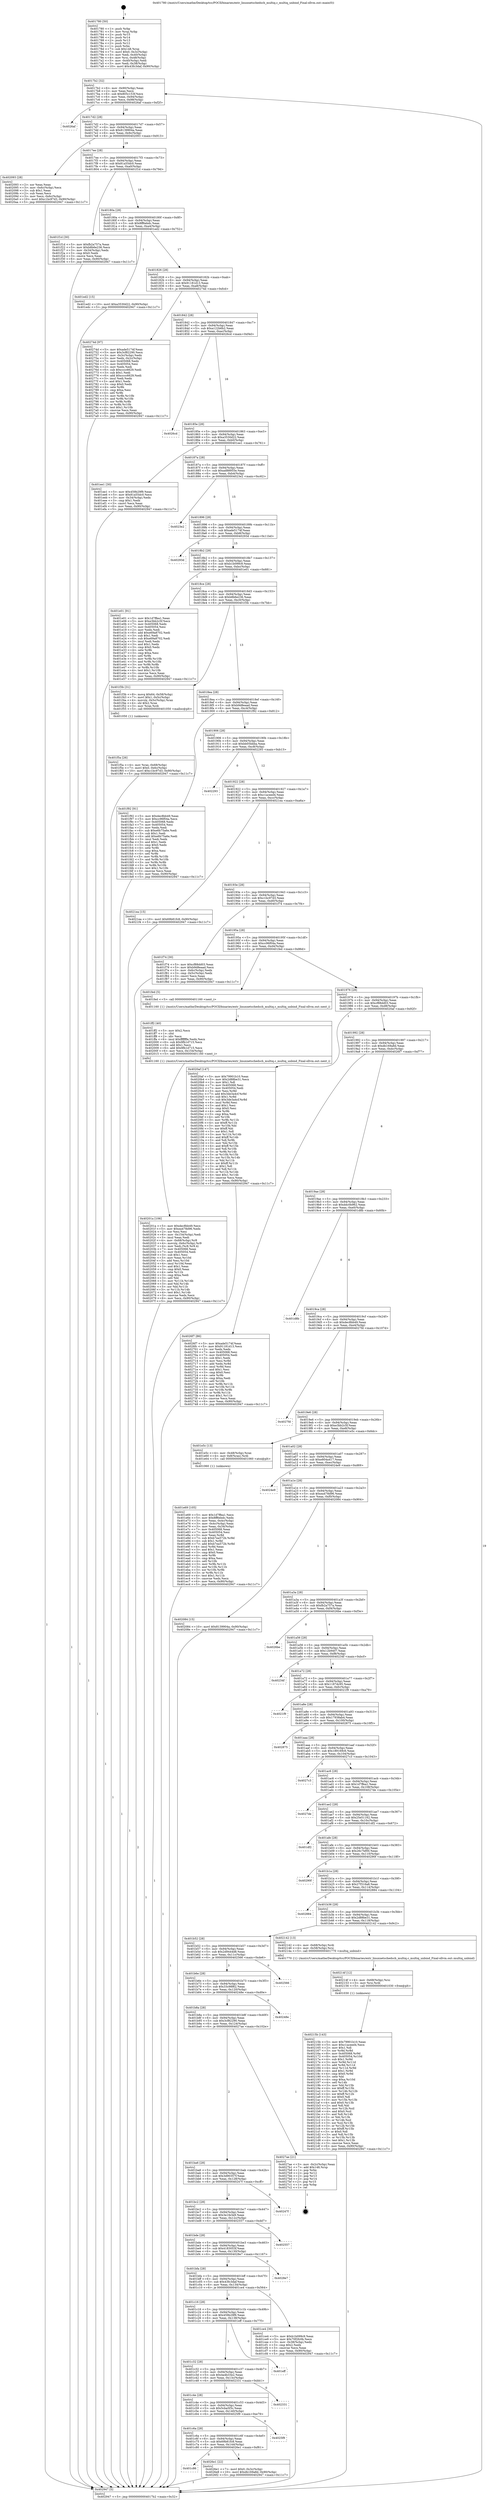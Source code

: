 digraph "0x401780" {
  label = "0x401780 (/mnt/c/Users/mathe/Desktop/tcc/POCII/binaries/extr_linuxnetschedsch_multiq.c_multiq_unbind_Final-ollvm.out::main(0))"
  labelloc = "t"
  node[shape=record]

  Entry [label="",width=0.3,height=0.3,shape=circle,fillcolor=black,style=filled]
  "0x4017b2" [label="{
     0x4017b2 [32]\l
     | [instrs]\l
     &nbsp;&nbsp;0x4017b2 \<+6\>: mov -0x90(%rbp),%eax\l
     &nbsp;&nbsp;0x4017b8 \<+2\>: mov %eax,%ecx\l
     &nbsp;&nbsp;0x4017ba \<+6\>: sub $0x805c153f,%ecx\l
     &nbsp;&nbsp;0x4017c0 \<+6\>: mov %eax,-0x94(%rbp)\l
     &nbsp;&nbsp;0x4017c6 \<+6\>: mov %ecx,-0x98(%rbp)\l
     &nbsp;&nbsp;0x4017cc \<+6\>: je 00000000004026af \<main+0xf2f\>\l
  }"]
  "0x4026af" [label="{
     0x4026af\l
  }", style=dashed]
  "0x4017d2" [label="{
     0x4017d2 [28]\l
     | [instrs]\l
     &nbsp;&nbsp;0x4017d2 \<+5\>: jmp 00000000004017d7 \<main+0x57\>\l
     &nbsp;&nbsp;0x4017d7 \<+6\>: mov -0x94(%rbp),%eax\l
     &nbsp;&nbsp;0x4017dd \<+5\>: sub $0x8139904a,%eax\l
     &nbsp;&nbsp;0x4017e2 \<+6\>: mov %eax,-0x9c(%rbp)\l
     &nbsp;&nbsp;0x4017e8 \<+6\>: je 0000000000402093 \<main+0x913\>\l
  }"]
  Exit [label="",width=0.3,height=0.3,shape=circle,fillcolor=black,style=filled,peripheries=2]
  "0x402093" [label="{
     0x402093 [28]\l
     | [instrs]\l
     &nbsp;&nbsp;0x402093 \<+2\>: xor %eax,%eax\l
     &nbsp;&nbsp;0x402095 \<+3\>: mov -0x6c(%rbp),%ecx\l
     &nbsp;&nbsp;0x402098 \<+3\>: sub $0x1,%eax\l
     &nbsp;&nbsp;0x40209b \<+2\>: sub %eax,%ecx\l
     &nbsp;&nbsp;0x40209d \<+3\>: mov %ecx,-0x6c(%rbp)\l
     &nbsp;&nbsp;0x4020a0 \<+10\>: movl $0xc1bc97d3,-0x90(%rbp)\l
     &nbsp;&nbsp;0x4020aa \<+5\>: jmp 0000000000402947 \<main+0x11c7\>\l
  }"]
  "0x4017ee" [label="{
     0x4017ee [28]\l
     | [instrs]\l
     &nbsp;&nbsp;0x4017ee \<+5\>: jmp 00000000004017f3 \<main+0x73\>\l
     &nbsp;&nbsp;0x4017f3 \<+6\>: mov -0x94(%rbp),%eax\l
     &nbsp;&nbsp;0x4017f9 \<+5\>: sub $0x81a55dc0,%eax\l
     &nbsp;&nbsp;0x4017fe \<+6\>: mov %eax,-0xa0(%rbp)\l
     &nbsp;&nbsp;0x401804 \<+6\>: je 0000000000401f1d \<main+0x79d\>\l
  }"]
  "0x401c86" [label="{
     0x401c86\l
  }", style=dashed]
  "0x401f1d" [label="{
     0x401f1d [30]\l
     | [instrs]\l
     &nbsp;&nbsp;0x401f1d \<+5\>: mov $0xfb2a757a,%eax\l
     &nbsp;&nbsp;0x401f22 \<+5\>: mov $0xb8b6e236,%ecx\l
     &nbsp;&nbsp;0x401f27 \<+3\>: mov -0x34(%rbp),%edx\l
     &nbsp;&nbsp;0x401f2a \<+3\>: cmp $0x0,%edx\l
     &nbsp;&nbsp;0x401f2d \<+3\>: cmove %ecx,%eax\l
     &nbsp;&nbsp;0x401f30 \<+6\>: mov %eax,-0x90(%rbp)\l
     &nbsp;&nbsp;0x401f36 \<+5\>: jmp 0000000000402947 \<main+0x11c7\>\l
  }"]
  "0x40180a" [label="{
     0x40180a [28]\l
     | [instrs]\l
     &nbsp;&nbsp;0x40180a \<+5\>: jmp 000000000040180f \<main+0x8f\>\l
     &nbsp;&nbsp;0x40180f \<+6\>: mov -0x94(%rbp),%eax\l
     &nbsp;&nbsp;0x401815 \<+5\>: sub $0x8ff6ebdc,%eax\l
     &nbsp;&nbsp;0x40181a \<+6\>: mov %eax,-0xa4(%rbp)\l
     &nbsp;&nbsp;0x401820 \<+6\>: je 0000000000401ed2 \<main+0x752\>\l
  }"]
  "0x4026e1" [label="{
     0x4026e1 [22]\l
     | [instrs]\l
     &nbsp;&nbsp;0x4026e1 \<+7\>: movl $0x0,-0x3c(%rbp)\l
     &nbsp;&nbsp;0x4026e8 \<+10\>: movl $0xdb169a8d,-0x90(%rbp)\l
     &nbsp;&nbsp;0x4026f2 \<+5\>: jmp 0000000000402947 \<main+0x11c7\>\l
  }"]
  "0x401ed2" [label="{
     0x401ed2 [15]\l
     | [instrs]\l
     &nbsp;&nbsp;0x401ed2 \<+10\>: movl $0xa3530d22,-0x90(%rbp)\l
     &nbsp;&nbsp;0x401edc \<+5\>: jmp 0000000000402947 \<main+0x11c7\>\l
  }"]
  "0x401826" [label="{
     0x401826 [28]\l
     | [instrs]\l
     &nbsp;&nbsp;0x401826 \<+5\>: jmp 000000000040182b \<main+0xab\>\l
     &nbsp;&nbsp;0x40182b \<+6\>: mov -0x94(%rbp),%eax\l
     &nbsp;&nbsp;0x401831 \<+5\>: sub $0x91181d13,%eax\l
     &nbsp;&nbsp;0x401836 \<+6\>: mov %eax,-0xa8(%rbp)\l
     &nbsp;&nbsp;0x40183c \<+6\>: je 000000000040274d \<main+0xfcd\>\l
  }"]
  "0x401c6a" [label="{
     0x401c6a [28]\l
     | [instrs]\l
     &nbsp;&nbsp;0x401c6a \<+5\>: jmp 0000000000401c6f \<main+0x4ef\>\l
     &nbsp;&nbsp;0x401c6f \<+6\>: mov -0x94(%rbp),%eax\l
     &nbsp;&nbsp;0x401c75 \<+5\>: sub $0x69b81fc8,%eax\l
     &nbsp;&nbsp;0x401c7a \<+6\>: mov %eax,-0x144(%rbp)\l
     &nbsp;&nbsp;0x401c80 \<+6\>: je 00000000004026e1 \<main+0xf61\>\l
  }"]
  "0x40274d" [label="{
     0x40274d [97]\l
     | [instrs]\l
     &nbsp;&nbsp;0x40274d \<+5\>: mov $0xade5174f,%eax\l
     &nbsp;&nbsp;0x402752 \<+5\>: mov $0x3cf82290,%ecx\l
     &nbsp;&nbsp;0x402757 \<+3\>: mov -0x3c(%rbp),%edx\l
     &nbsp;&nbsp;0x40275a \<+3\>: mov %edx,-0x2c(%rbp)\l
     &nbsp;&nbsp;0x40275d \<+7\>: mov 0x405068,%edx\l
     &nbsp;&nbsp;0x402764 \<+7\>: mov 0x405054,%esi\l
     &nbsp;&nbsp;0x40276b \<+2\>: mov %edx,%edi\l
     &nbsp;&nbsp;0x40276d \<+6\>: sub $0xcccc6629,%edi\l
     &nbsp;&nbsp;0x402773 \<+3\>: sub $0x1,%edi\l
     &nbsp;&nbsp;0x402776 \<+6\>: add $0xcccc6629,%edi\l
     &nbsp;&nbsp;0x40277c \<+3\>: imul %edi,%edx\l
     &nbsp;&nbsp;0x40277f \<+3\>: and $0x1,%edx\l
     &nbsp;&nbsp;0x402782 \<+3\>: cmp $0x0,%edx\l
     &nbsp;&nbsp;0x402785 \<+4\>: sete %r8b\l
     &nbsp;&nbsp;0x402789 \<+3\>: cmp $0xa,%esi\l
     &nbsp;&nbsp;0x40278c \<+4\>: setl %r9b\l
     &nbsp;&nbsp;0x402790 \<+3\>: mov %r8b,%r10b\l
     &nbsp;&nbsp;0x402793 \<+3\>: and %r9b,%r10b\l
     &nbsp;&nbsp;0x402796 \<+3\>: xor %r9b,%r8b\l
     &nbsp;&nbsp;0x402799 \<+3\>: or %r8b,%r10b\l
     &nbsp;&nbsp;0x40279c \<+4\>: test $0x1,%r10b\l
     &nbsp;&nbsp;0x4027a0 \<+3\>: cmovne %ecx,%eax\l
     &nbsp;&nbsp;0x4027a3 \<+6\>: mov %eax,-0x90(%rbp)\l
     &nbsp;&nbsp;0x4027a9 \<+5\>: jmp 0000000000402947 \<main+0x11c7\>\l
  }"]
  "0x401842" [label="{
     0x401842 [28]\l
     | [instrs]\l
     &nbsp;&nbsp;0x401842 \<+5\>: jmp 0000000000401847 \<main+0xc7\>\l
     &nbsp;&nbsp;0x401847 \<+6\>: mov -0x94(%rbp),%eax\l
     &nbsp;&nbsp;0x40184d \<+5\>: sub $0xa122b6b2,%eax\l
     &nbsp;&nbsp;0x401852 \<+6\>: mov %eax,-0xac(%rbp)\l
     &nbsp;&nbsp;0x401858 \<+6\>: je 00000000004026cd \<main+0xf4d\>\l
  }"]
  "0x4025f9" [label="{
     0x4025f9\l
  }", style=dashed]
  "0x4026cd" [label="{
     0x4026cd\l
  }", style=dashed]
  "0x40185e" [label="{
     0x40185e [28]\l
     | [instrs]\l
     &nbsp;&nbsp;0x40185e \<+5\>: jmp 0000000000401863 \<main+0xe3\>\l
     &nbsp;&nbsp;0x401863 \<+6\>: mov -0x94(%rbp),%eax\l
     &nbsp;&nbsp;0x401869 \<+5\>: sub $0xa3530d22,%eax\l
     &nbsp;&nbsp;0x40186e \<+6\>: mov %eax,-0xb0(%rbp)\l
     &nbsp;&nbsp;0x401874 \<+6\>: je 0000000000401ee1 \<main+0x761\>\l
  }"]
  "0x401c4e" [label="{
     0x401c4e [28]\l
     | [instrs]\l
     &nbsp;&nbsp;0x401c4e \<+5\>: jmp 0000000000401c53 \<main+0x4d3\>\l
     &nbsp;&nbsp;0x401c53 \<+6\>: mov -0x94(%rbp),%eax\l
     &nbsp;&nbsp;0x401c59 \<+5\>: sub $0x5cba5f3c,%eax\l
     &nbsp;&nbsp;0x401c5e \<+6\>: mov %eax,-0x140(%rbp)\l
     &nbsp;&nbsp;0x401c64 \<+6\>: je 00000000004025f9 \<main+0xe79\>\l
  }"]
  "0x401ee1" [label="{
     0x401ee1 [30]\l
     | [instrs]\l
     &nbsp;&nbsp;0x401ee1 \<+5\>: mov $0x459b29f9,%eax\l
     &nbsp;&nbsp;0x401ee6 \<+5\>: mov $0x81a55dc0,%ecx\l
     &nbsp;&nbsp;0x401eeb \<+3\>: mov -0x34(%rbp),%edx\l
     &nbsp;&nbsp;0x401eee \<+3\>: cmp $0x1,%edx\l
     &nbsp;&nbsp;0x401ef1 \<+3\>: cmovl %ecx,%eax\l
     &nbsp;&nbsp;0x401ef4 \<+6\>: mov %eax,-0x90(%rbp)\l
     &nbsp;&nbsp;0x401efa \<+5\>: jmp 0000000000402947 \<main+0x11c7\>\l
  }"]
  "0x40187a" [label="{
     0x40187a [28]\l
     | [instrs]\l
     &nbsp;&nbsp;0x40187a \<+5\>: jmp 000000000040187f \<main+0xff\>\l
     &nbsp;&nbsp;0x40187f \<+6\>: mov -0x94(%rbp),%eax\l
     &nbsp;&nbsp;0x401885 \<+5\>: sub $0xad88955e,%eax\l
     &nbsp;&nbsp;0x40188a \<+6\>: mov %eax,-0xb4(%rbp)\l
     &nbsp;&nbsp;0x401890 \<+6\>: je 00000000004023e2 \<main+0xc62\>\l
  }"]
  "0x402331" [label="{
     0x402331\l
  }", style=dashed]
  "0x4023e2" [label="{
     0x4023e2\l
  }", style=dashed]
  "0x401896" [label="{
     0x401896 [28]\l
     | [instrs]\l
     &nbsp;&nbsp;0x401896 \<+5\>: jmp 000000000040189b \<main+0x11b\>\l
     &nbsp;&nbsp;0x40189b \<+6\>: mov -0x94(%rbp),%eax\l
     &nbsp;&nbsp;0x4018a1 \<+5\>: sub $0xade5174f,%eax\l
     &nbsp;&nbsp;0x4018a6 \<+6\>: mov %eax,-0xb8(%rbp)\l
     &nbsp;&nbsp;0x4018ac \<+6\>: je 000000000040293d \<main+0x11bd\>\l
  }"]
  "0x401c32" [label="{
     0x401c32 [28]\l
     | [instrs]\l
     &nbsp;&nbsp;0x401c32 \<+5\>: jmp 0000000000401c37 \<main+0x4b7\>\l
     &nbsp;&nbsp;0x401c37 \<+6\>: mov -0x94(%rbp),%eax\l
     &nbsp;&nbsp;0x401c3d \<+5\>: sub $0x4a4b33e2,%eax\l
     &nbsp;&nbsp;0x401c42 \<+6\>: mov %eax,-0x13c(%rbp)\l
     &nbsp;&nbsp;0x401c48 \<+6\>: je 0000000000402331 \<main+0xbb1\>\l
  }"]
  "0x40293d" [label="{
     0x40293d\l
  }", style=dashed]
  "0x4018b2" [label="{
     0x4018b2 [28]\l
     | [instrs]\l
     &nbsp;&nbsp;0x4018b2 \<+5\>: jmp 00000000004018b7 \<main+0x137\>\l
     &nbsp;&nbsp;0x4018b7 \<+6\>: mov -0x94(%rbp),%eax\l
     &nbsp;&nbsp;0x4018bd \<+5\>: sub $0xb1b099c9,%eax\l
     &nbsp;&nbsp;0x4018c2 \<+6\>: mov %eax,-0xbc(%rbp)\l
     &nbsp;&nbsp;0x4018c8 \<+6\>: je 0000000000401e01 \<main+0x681\>\l
  }"]
  "0x401eff" [label="{
     0x401eff\l
  }", style=dashed]
  "0x401e01" [label="{
     0x401e01 [91]\l
     | [instrs]\l
     &nbsp;&nbsp;0x401e01 \<+5\>: mov $0x1d7ffea1,%eax\l
     &nbsp;&nbsp;0x401e06 \<+5\>: mov $0xe3bb2c5f,%ecx\l
     &nbsp;&nbsp;0x401e0b \<+7\>: mov 0x405068,%edx\l
     &nbsp;&nbsp;0x401e12 \<+7\>: mov 0x405054,%esi\l
     &nbsp;&nbsp;0x401e19 \<+2\>: mov %edx,%edi\l
     &nbsp;&nbsp;0x401e1b \<+6\>: add $0xe69a8702,%edi\l
     &nbsp;&nbsp;0x401e21 \<+3\>: sub $0x1,%edi\l
     &nbsp;&nbsp;0x401e24 \<+6\>: sub $0xe69a8702,%edi\l
     &nbsp;&nbsp;0x401e2a \<+3\>: imul %edi,%edx\l
     &nbsp;&nbsp;0x401e2d \<+3\>: and $0x1,%edx\l
     &nbsp;&nbsp;0x401e30 \<+3\>: cmp $0x0,%edx\l
     &nbsp;&nbsp;0x401e33 \<+4\>: sete %r8b\l
     &nbsp;&nbsp;0x401e37 \<+3\>: cmp $0xa,%esi\l
     &nbsp;&nbsp;0x401e3a \<+4\>: setl %r9b\l
     &nbsp;&nbsp;0x401e3e \<+3\>: mov %r8b,%r10b\l
     &nbsp;&nbsp;0x401e41 \<+3\>: and %r9b,%r10b\l
     &nbsp;&nbsp;0x401e44 \<+3\>: xor %r9b,%r8b\l
     &nbsp;&nbsp;0x401e47 \<+3\>: or %r8b,%r10b\l
     &nbsp;&nbsp;0x401e4a \<+4\>: test $0x1,%r10b\l
     &nbsp;&nbsp;0x401e4e \<+3\>: cmovne %ecx,%eax\l
     &nbsp;&nbsp;0x401e51 \<+6\>: mov %eax,-0x90(%rbp)\l
     &nbsp;&nbsp;0x401e57 \<+5\>: jmp 0000000000402947 \<main+0x11c7\>\l
  }"]
  "0x4018ce" [label="{
     0x4018ce [28]\l
     | [instrs]\l
     &nbsp;&nbsp;0x4018ce \<+5\>: jmp 00000000004018d3 \<main+0x153\>\l
     &nbsp;&nbsp;0x4018d3 \<+6\>: mov -0x94(%rbp),%eax\l
     &nbsp;&nbsp;0x4018d9 \<+5\>: sub $0xb8b6e236,%eax\l
     &nbsp;&nbsp;0x4018de \<+6\>: mov %eax,-0xc0(%rbp)\l
     &nbsp;&nbsp;0x4018e4 \<+6\>: je 0000000000401f3b \<main+0x7bb\>\l
  }"]
  "0x40215b" [label="{
     0x40215b [143]\l
     | [instrs]\l
     &nbsp;&nbsp;0x40215b \<+5\>: mov $0x79901b10,%eax\l
     &nbsp;&nbsp;0x402160 \<+5\>: mov $0xc1aceed4,%ecx\l
     &nbsp;&nbsp;0x402165 \<+2\>: mov $0x1,%dl\l
     &nbsp;&nbsp;0x402167 \<+3\>: xor %r8d,%r8d\l
     &nbsp;&nbsp;0x40216a \<+8\>: mov 0x405068,%r9d\l
     &nbsp;&nbsp;0x402172 \<+8\>: mov 0x405054,%r10d\l
     &nbsp;&nbsp;0x40217a \<+4\>: sub $0x1,%r8d\l
     &nbsp;&nbsp;0x40217e \<+3\>: mov %r9d,%r11d\l
     &nbsp;&nbsp;0x402181 \<+3\>: add %r8d,%r11d\l
     &nbsp;&nbsp;0x402184 \<+4\>: imul %r11d,%r9d\l
     &nbsp;&nbsp;0x402188 \<+4\>: and $0x1,%r9d\l
     &nbsp;&nbsp;0x40218c \<+4\>: cmp $0x0,%r9d\l
     &nbsp;&nbsp;0x402190 \<+3\>: sete %bl\l
     &nbsp;&nbsp;0x402193 \<+4\>: cmp $0xa,%r10d\l
     &nbsp;&nbsp;0x402197 \<+4\>: setl %r14b\l
     &nbsp;&nbsp;0x40219b \<+3\>: mov %bl,%r15b\l
     &nbsp;&nbsp;0x40219e \<+4\>: xor $0xff,%r15b\l
     &nbsp;&nbsp;0x4021a2 \<+3\>: mov %r14b,%r12b\l
     &nbsp;&nbsp;0x4021a5 \<+4\>: xor $0xff,%r12b\l
     &nbsp;&nbsp;0x4021a9 \<+3\>: xor $0x0,%dl\l
     &nbsp;&nbsp;0x4021ac \<+3\>: mov %r15b,%r13b\l
     &nbsp;&nbsp;0x4021af \<+4\>: and $0x0,%r13b\l
     &nbsp;&nbsp;0x4021b3 \<+2\>: and %dl,%bl\l
     &nbsp;&nbsp;0x4021b5 \<+3\>: mov %r12b,%sil\l
     &nbsp;&nbsp;0x4021b8 \<+4\>: and $0x0,%sil\l
     &nbsp;&nbsp;0x4021bc \<+3\>: and %dl,%r14b\l
     &nbsp;&nbsp;0x4021bf \<+3\>: or %bl,%r13b\l
     &nbsp;&nbsp;0x4021c2 \<+3\>: or %r14b,%sil\l
     &nbsp;&nbsp;0x4021c5 \<+3\>: xor %sil,%r13b\l
     &nbsp;&nbsp;0x4021c8 \<+3\>: or %r12b,%r15b\l
     &nbsp;&nbsp;0x4021cb \<+4\>: xor $0xff,%r15b\l
     &nbsp;&nbsp;0x4021cf \<+3\>: or $0x0,%dl\l
     &nbsp;&nbsp;0x4021d2 \<+3\>: and %dl,%r15b\l
     &nbsp;&nbsp;0x4021d5 \<+3\>: or %r15b,%r13b\l
     &nbsp;&nbsp;0x4021d8 \<+4\>: test $0x1,%r13b\l
     &nbsp;&nbsp;0x4021dc \<+3\>: cmovne %ecx,%eax\l
     &nbsp;&nbsp;0x4021df \<+6\>: mov %eax,-0x90(%rbp)\l
     &nbsp;&nbsp;0x4021e5 \<+5\>: jmp 0000000000402947 \<main+0x11c7\>\l
  }"]
  "0x401f3b" [label="{
     0x401f3b [31]\l
     | [instrs]\l
     &nbsp;&nbsp;0x401f3b \<+8\>: movq $0x64,-0x58(%rbp)\l
     &nbsp;&nbsp;0x401f43 \<+7\>: movl $0x1,-0x5c(%rbp)\l
     &nbsp;&nbsp;0x401f4a \<+4\>: movslq -0x5c(%rbp),%rax\l
     &nbsp;&nbsp;0x401f4e \<+4\>: shl $0x2,%rax\l
     &nbsp;&nbsp;0x401f52 \<+3\>: mov %rax,%rdi\l
     &nbsp;&nbsp;0x401f55 \<+5\>: call 0000000000401050 \<malloc@plt\>\l
     | [calls]\l
     &nbsp;&nbsp;0x401050 \{1\} (unknown)\l
  }"]
  "0x4018ea" [label="{
     0x4018ea [28]\l
     | [instrs]\l
     &nbsp;&nbsp;0x4018ea \<+5\>: jmp 00000000004018ef \<main+0x16f\>\l
     &nbsp;&nbsp;0x4018ef \<+6\>: mov -0x94(%rbp),%eax\l
     &nbsp;&nbsp;0x4018f5 \<+5\>: sub $0xb9d8eaad,%eax\l
     &nbsp;&nbsp;0x4018fa \<+6\>: mov %eax,-0xc4(%rbp)\l
     &nbsp;&nbsp;0x401900 \<+6\>: je 0000000000401f92 \<main+0x812\>\l
  }"]
  "0x40214f" [label="{
     0x40214f [12]\l
     | [instrs]\l
     &nbsp;&nbsp;0x40214f \<+4\>: mov -0x68(%rbp),%rsi\l
     &nbsp;&nbsp;0x402153 \<+3\>: mov %rsi,%rdi\l
     &nbsp;&nbsp;0x402156 \<+5\>: call 0000000000401030 \<free@plt\>\l
     | [calls]\l
     &nbsp;&nbsp;0x401030 \{1\} (unknown)\l
  }"]
  "0x401f92" [label="{
     0x401f92 [91]\l
     | [instrs]\l
     &nbsp;&nbsp;0x401f92 \<+5\>: mov $0xdec8bb49,%eax\l
     &nbsp;&nbsp;0x401f97 \<+5\>: mov $0xcc96f04a,%ecx\l
     &nbsp;&nbsp;0x401f9c \<+7\>: mov 0x405068,%edx\l
     &nbsp;&nbsp;0x401fa3 \<+7\>: mov 0x405054,%esi\l
     &nbsp;&nbsp;0x401faa \<+2\>: mov %edx,%edi\l
     &nbsp;&nbsp;0x401fac \<+6\>: sub $0xe6b75a6e,%edi\l
     &nbsp;&nbsp;0x401fb2 \<+3\>: sub $0x1,%edi\l
     &nbsp;&nbsp;0x401fb5 \<+6\>: add $0xe6b75a6e,%edi\l
     &nbsp;&nbsp;0x401fbb \<+3\>: imul %edi,%edx\l
     &nbsp;&nbsp;0x401fbe \<+3\>: and $0x1,%edx\l
     &nbsp;&nbsp;0x401fc1 \<+3\>: cmp $0x0,%edx\l
     &nbsp;&nbsp;0x401fc4 \<+4\>: sete %r8b\l
     &nbsp;&nbsp;0x401fc8 \<+3\>: cmp $0xa,%esi\l
     &nbsp;&nbsp;0x401fcb \<+4\>: setl %r9b\l
     &nbsp;&nbsp;0x401fcf \<+3\>: mov %r8b,%r10b\l
     &nbsp;&nbsp;0x401fd2 \<+3\>: and %r9b,%r10b\l
     &nbsp;&nbsp;0x401fd5 \<+3\>: xor %r9b,%r8b\l
     &nbsp;&nbsp;0x401fd8 \<+3\>: or %r8b,%r10b\l
     &nbsp;&nbsp;0x401fdb \<+4\>: test $0x1,%r10b\l
     &nbsp;&nbsp;0x401fdf \<+3\>: cmovne %ecx,%eax\l
     &nbsp;&nbsp;0x401fe2 \<+6\>: mov %eax,-0x90(%rbp)\l
     &nbsp;&nbsp;0x401fe8 \<+5\>: jmp 0000000000402947 \<main+0x11c7\>\l
  }"]
  "0x401906" [label="{
     0x401906 [28]\l
     | [instrs]\l
     &nbsp;&nbsp;0x401906 \<+5\>: jmp 000000000040190b \<main+0x18b\>\l
     &nbsp;&nbsp;0x40190b \<+6\>: mov -0x94(%rbp),%eax\l
     &nbsp;&nbsp;0x401911 \<+5\>: sub $0xbb05bbba,%eax\l
     &nbsp;&nbsp;0x401916 \<+6\>: mov %eax,-0xc8(%rbp)\l
     &nbsp;&nbsp;0x40191c \<+6\>: je 0000000000402293 \<main+0xb13\>\l
  }"]
  "0x40201a" [label="{
     0x40201a [106]\l
     | [instrs]\l
     &nbsp;&nbsp;0x40201a \<+5\>: mov $0xdec8bb49,%ecx\l
     &nbsp;&nbsp;0x40201f \<+5\>: mov $0xea478d96,%edx\l
     &nbsp;&nbsp;0x402024 \<+2\>: xor %esi,%esi\l
     &nbsp;&nbsp;0x402026 \<+6\>: mov -0x154(%rbp),%edi\l
     &nbsp;&nbsp;0x40202c \<+3\>: imul %eax,%edi\l
     &nbsp;&nbsp;0x40202f \<+4\>: mov -0x68(%rbp),%r8\l
     &nbsp;&nbsp;0x402033 \<+4\>: movslq -0x6c(%rbp),%r9\l
     &nbsp;&nbsp;0x402037 \<+4\>: mov %edi,(%r8,%r9,4)\l
     &nbsp;&nbsp;0x40203b \<+7\>: mov 0x405068,%eax\l
     &nbsp;&nbsp;0x402042 \<+7\>: mov 0x405054,%edi\l
     &nbsp;&nbsp;0x402049 \<+3\>: sub $0x1,%esi\l
     &nbsp;&nbsp;0x40204c \<+3\>: mov %eax,%r10d\l
     &nbsp;&nbsp;0x40204f \<+3\>: add %esi,%r10d\l
     &nbsp;&nbsp;0x402052 \<+4\>: imul %r10d,%eax\l
     &nbsp;&nbsp;0x402056 \<+3\>: and $0x1,%eax\l
     &nbsp;&nbsp;0x402059 \<+3\>: cmp $0x0,%eax\l
     &nbsp;&nbsp;0x40205c \<+4\>: sete %r11b\l
     &nbsp;&nbsp;0x402060 \<+3\>: cmp $0xa,%edi\l
     &nbsp;&nbsp;0x402063 \<+3\>: setl %bl\l
     &nbsp;&nbsp;0x402066 \<+3\>: mov %r11b,%r14b\l
     &nbsp;&nbsp;0x402069 \<+3\>: and %bl,%r14b\l
     &nbsp;&nbsp;0x40206c \<+3\>: xor %bl,%r11b\l
     &nbsp;&nbsp;0x40206f \<+3\>: or %r11b,%r14b\l
     &nbsp;&nbsp;0x402072 \<+4\>: test $0x1,%r14b\l
     &nbsp;&nbsp;0x402076 \<+3\>: cmovne %edx,%ecx\l
     &nbsp;&nbsp;0x402079 \<+6\>: mov %ecx,-0x90(%rbp)\l
     &nbsp;&nbsp;0x40207f \<+5\>: jmp 0000000000402947 \<main+0x11c7\>\l
  }"]
  "0x402293" [label="{
     0x402293\l
  }", style=dashed]
  "0x401922" [label="{
     0x401922 [28]\l
     | [instrs]\l
     &nbsp;&nbsp;0x401922 \<+5\>: jmp 0000000000401927 \<main+0x1a7\>\l
     &nbsp;&nbsp;0x401927 \<+6\>: mov -0x94(%rbp),%eax\l
     &nbsp;&nbsp;0x40192d \<+5\>: sub $0xc1aceed4,%eax\l
     &nbsp;&nbsp;0x401932 \<+6\>: mov %eax,-0xcc(%rbp)\l
     &nbsp;&nbsp;0x401938 \<+6\>: je 00000000004021ea \<main+0xa6a\>\l
  }"]
  "0x401ff2" [label="{
     0x401ff2 [40]\l
     | [instrs]\l
     &nbsp;&nbsp;0x401ff2 \<+5\>: mov $0x2,%ecx\l
     &nbsp;&nbsp;0x401ff7 \<+1\>: cltd\l
     &nbsp;&nbsp;0x401ff8 \<+2\>: idiv %ecx\l
     &nbsp;&nbsp;0x401ffa \<+6\>: imul $0xfffffffe,%edx,%ecx\l
     &nbsp;&nbsp;0x402000 \<+6\>: sub $0x9fb1d715,%ecx\l
     &nbsp;&nbsp;0x402006 \<+3\>: add $0x1,%ecx\l
     &nbsp;&nbsp;0x402009 \<+6\>: add $0x9fb1d715,%ecx\l
     &nbsp;&nbsp;0x40200f \<+6\>: mov %ecx,-0x154(%rbp)\l
     &nbsp;&nbsp;0x402015 \<+5\>: call 0000000000401160 \<next_i\>\l
     | [calls]\l
     &nbsp;&nbsp;0x401160 \{1\} (/mnt/c/Users/mathe/Desktop/tcc/POCII/binaries/extr_linuxnetschedsch_multiq.c_multiq_unbind_Final-ollvm.out::next_i)\l
  }"]
  "0x4021ea" [label="{
     0x4021ea [15]\l
     | [instrs]\l
     &nbsp;&nbsp;0x4021ea \<+10\>: movl $0x69b81fc8,-0x90(%rbp)\l
     &nbsp;&nbsp;0x4021f4 \<+5\>: jmp 0000000000402947 \<main+0x11c7\>\l
  }"]
  "0x40193e" [label="{
     0x40193e [28]\l
     | [instrs]\l
     &nbsp;&nbsp;0x40193e \<+5\>: jmp 0000000000401943 \<main+0x1c3\>\l
     &nbsp;&nbsp;0x401943 \<+6\>: mov -0x94(%rbp),%eax\l
     &nbsp;&nbsp;0x401949 \<+5\>: sub $0xc1bc97d3,%eax\l
     &nbsp;&nbsp;0x40194e \<+6\>: mov %eax,-0xd0(%rbp)\l
     &nbsp;&nbsp;0x401954 \<+6\>: je 0000000000401f74 \<main+0x7f4\>\l
  }"]
  "0x401f5a" [label="{
     0x401f5a [26]\l
     | [instrs]\l
     &nbsp;&nbsp;0x401f5a \<+4\>: mov %rax,-0x68(%rbp)\l
     &nbsp;&nbsp;0x401f5e \<+7\>: movl $0x0,-0x6c(%rbp)\l
     &nbsp;&nbsp;0x401f65 \<+10\>: movl $0xc1bc97d3,-0x90(%rbp)\l
     &nbsp;&nbsp;0x401f6f \<+5\>: jmp 0000000000402947 \<main+0x11c7\>\l
  }"]
  "0x401f74" [label="{
     0x401f74 [30]\l
     | [instrs]\l
     &nbsp;&nbsp;0x401f74 \<+5\>: mov $0xcf88dd03,%eax\l
     &nbsp;&nbsp;0x401f79 \<+5\>: mov $0xb9d8eaad,%ecx\l
     &nbsp;&nbsp;0x401f7e \<+3\>: mov -0x6c(%rbp),%edx\l
     &nbsp;&nbsp;0x401f81 \<+3\>: cmp -0x5c(%rbp),%edx\l
     &nbsp;&nbsp;0x401f84 \<+3\>: cmovl %ecx,%eax\l
     &nbsp;&nbsp;0x401f87 \<+6\>: mov %eax,-0x90(%rbp)\l
     &nbsp;&nbsp;0x401f8d \<+5\>: jmp 0000000000402947 \<main+0x11c7\>\l
  }"]
  "0x40195a" [label="{
     0x40195a [28]\l
     | [instrs]\l
     &nbsp;&nbsp;0x40195a \<+5\>: jmp 000000000040195f \<main+0x1df\>\l
     &nbsp;&nbsp;0x40195f \<+6\>: mov -0x94(%rbp),%eax\l
     &nbsp;&nbsp;0x401965 \<+5\>: sub $0xcc96f04a,%eax\l
     &nbsp;&nbsp;0x40196a \<+6\>: mov %eax,-0xd4(%rbp)\l
     &nbsp;&nbsp;0x401970 \<+6\>: je 0000000000401fed \<main+0x86d\>\l
  }"]
  "0x401e69" [label="{
     0x401e69 [105]\l
     | [instrs]\l
     &nbsp;&nbsp;0x401e69 \<+5\>: mov $0x1d7ffea1,%ecx\l
     &nbsp;&nbsp;0x401e6e \<+5\>: mov $0x8ff6ebdc,%edx\l
     &nbsp;&nbsp;0x401e73 \<+3\>: mov %eax,-0x4c(%rbp)\l
     &nbsp;&nbsp;0x401e76 \<+3\>: mov -0x4c(%rbp),%eax\l
     &nbsp;&nbsp;0x401e79 \<+3\>: mov %eax,-0x34(%rbp)\l
     &nbsp;&nbsp;0x401e7c \<+7\>: mov 0x405068,%eax\l
     &nbsp;&nbsp;0x401e83 \<+7\>: mov 0x405054,%esi\l
     &nbsp;&nbsp;0x401e8a \<+3\>: mov %eax,%r8d\l
     &nbsp;&nbsp;0x401e8d \<+7\>: sub $0xb7ea572b,%r8d\l
     &nbsp;&nbsp;0x401e94 \<+4\>: sub $0x1,%r8d\l
     &nbsp;&nbsp;0x401e98 \<+7\>: add $0xb7ea572b,%r8d\l
     &nbsp;&nbsp;0x401e9f \<+4\>: imul %r8d,%eax\l
     &nbsp;&nbsp;0x401ea3 \<+3\>: and $0x1,%eax\l
     &nbsp;&nbsp;0x401ea6 \<+3\>: cmp $0x0,%eax\l
     &nbsp;&nbsp;0x401ea9 \<+4\>: sete %r9b\l
     &nbsp;&nbsp;0x401ead \<+3\>: cmp $0xa,%esi\l
     &nbsp;&nbsp;0x401eb0 \<+4\>: setl %r10b\l
     &nbsp;&nbsp;0x401eb4 \<+3\>: mov %r9b,%r11b\l
     &nbsp;&nbsp;0x401eb7 \<+3\>: and %r10b,%r11b\l
     &nbsp;&nbsp;0x401eba \<+3\>: xor %r10b,%r9b\l
     &nbsp;&nbsp;0x401ebd \<+3\>: or %r9b,%r11b\l
     &nbsp;&nbsp;0x401ec0 \<+4\>: test $0x1,%r11b\l
     &nbsp;&nbsp;0x401ec4 \<+3\>: cmovne %edx,%ecx\l
     &nbsp;&nbsp;0x401ec7 \<+6\>: mov %ecx,-0x90(%rbp)\l
     &nbsp;&nbsp;0x401ecd \<+5\>: jmp 0000000000402947 \<main+0x11c7\>\l
  }"]
  "0x401fed" [label="{
     0x401fed [5]\l
     | [instrs]\l
     &nbsp;&nbsp;0x401fed \<+5\>: call 0000000000401160 \<next_i\>\l
     | [calls]\l
     &nbsp;&nbsp;0x401160 \{1\} (/mnt/c/Users/mathe/Desktop/tcc/POCII/binaries/extr_linuxnetschedsch_multiq.c_multiq_unbind_Final-ollvm.out::next_i)\l
  }"]
  "0x401976" [label="{
     0x401976 [28]\l
     | [instrs]\l
     &nbsp;&nbsp;0x401976 \<+5\>: jmp 000000000040197b \<main+0x1fb\>\l
     &nbsp;&nbsp;0x40197b \<+6\>: mov -0x94(%rbp),%eax\l
     &nbsp;&nbsp;0x401981 \<+5\>: sub $0xcf88dd03,%eax\l
     &nbsp;&nbsp;0x401986 \<+6\>: mov %eax,-0xd8(%rbp)\l
     &nbsp;&nbsp;0x40198c \<+6\>: je 00000000004020af \<main+0x92f\>\l
  }"]
  "0x401780" [label="{
     0x401780 [50]\l
     | [instrs]\l
     &nbsp;&nbsp;0x401780 \<+1\>: push %rbp\l
     &nbsp;&nbsp;0x401781 \<+3\>: mov %rsp,%rbp\l
     &nbsp;&nbsp;0x401784 \<+2\>: push %r15\l
     &nbsp;&nbsp;0x401786 \<+2\>: push %r14\l
     &nbsp;&nbsp;0x401788 \<+2\>: push %r13\l
     &nbsp;&nbsp;0x40178a \<+2\>: push %r12\l
     &nbsp;&nbsp;0x40178c \<+1\>: push %rbx\l
     &nbsp;&nbsp;0x40178d \<+7\>: sub $0x148,%rsp\l
     &nbsp;&nbsp;0x401794 \<+7\>: movl $0x0,-0x3c(%rbp)\l
     &nbsp;&nbsp;0x40179b \<+3\>: mov %edi,-0x40(%rbp)\l
     &nbsp;&nbsp;0x40179e \<+4\>: mov %rsi,-0x48(%rbp)\l
     &nbsp;&nbsp;0x4017a2 \<+3\>: mov -0x40(%rbp),%edi\l
     &nbsp;&nbsp;0x4017a5 \<+3\>: mov %edi,-0x38(%rbp)\l
     &nbsp;&nbsp;0x4017a8 \<+10\>: movl $0x43fc3daf,-0x90(%rbp)\l
  }"]
  "0x4020af" [label="{
     0x4020af [147]\l
     | [instrs]\l
     &nbsp;&nbsp;0x4020af \<+5\>: mov $0x79901b10,%eax\l
     &nbsp;&nbsp;0x4020b4 \<+5\>: mov $0x2d88be31,%ecx\l
     &nbsp;&nbsp;0x4020b9 \<+2\>: mov $0x1,%dl\l
     &nbsp;&nbsp;0x4020bb \<+7\>: mov 0x405068,%esi\l
     &nbsp;&nbsp;0x4020c2 \<+7\>: mov 0x405054,%edi\l
     &nbsp;&nbsp;0x4020c9 \<+3\>: mov %esi,%r8d\l
     &nbsp;&nbsp;0x4020cc \<+7\>: add $0x3de3a4cf,%r8d\l
     &nbsp;&nbsp;0x4020d3 \<+4\>: sub $0x1,%r8d\l
     &nbsp;&nbsp;0x4020d7 \<+7\>: sub $0x3de3a4cf,%r8d\l
     &nbsp;&nbsp;0x4020de \<+4\>: imul %r8d,%esi\l
     &nbsp;&nbsp;0x4020e2 \<+3\>: and $0x1,%esi\l
     &nbsp;&nbsp;0x4020e5 \<+3\>: cmp $0x0,%esi\l
     &nbsp;&nbsp;0x4020e8 \<+4\>: sete %r9b\l
     &nbsp;&nbsp;0x4020ec \<+3\>: cmp $0xa,%edi\l
     &nbsp;&nbsp;0x4020ef \<+4\>: setl %r10b\l
     &nbsp;&nbsp;0x4020f3 \<+3\>: mov %r9b,%r11b\l
     &nbsp;&nbsp;0x4020f6 \<+4\>: xor $0xff,%r11b\l
     &nbsp;&nbsp;0x4020fa \<+3\>: mov %r10b,%bl\l
     &nbsp;&nbsp;0x4020fd \<+3\>: xor $0xff,%bl\l
     &nbsp;&nbsp;0x402100 \<+3\>: xor $0x1,%dl\l
     &nbsp;&nbsp;0x402103 \<+3\>: mov %r11b,%r14b\l
     &nbsp;&nbsp;0x402106 \<+4\>: and $0xff,%r14b\l
     &nbsp;&nbsp;0x40210a \<+3\>: and %dl,%r9b\l
     &nbsp;&nbsp;0x40210d \<+3\>: mov %bl,%r15b\l
     &nbsp;&nbsp;0x402110 \<+4\>: and $0xff,%r15b\l
     &nbsp;&nbsp;0x402114 \<+3\>: and %dl,%r10b\l
     &nbsp;&nbsp;0x402117 \<+3\>: or %r9b,%r14b\l
     &nbsp;&nbsp;0x40211a \<+3\>: or %r10b,%r15b\l
     &nbsp;&nbsp;0x40211d \<+3\>: xor %r15b,%r14b\l
     &nbsp;&nbsp;0x402120 \<+3\>: or %bl,%r11b\l
     &nbsp;&nbsp;0x402123 \<+4\>: xor $0xff,%r11b\l
     &nbsp;&nbsp;0x402127 \<+3\>: or $0x1,%dl\l
     &nbsp;&nbsp;0x40212a \<+3\>: and %dl,%r11b\l
     &nbsp;&nbsp;0x40212d \<+3\>: or %r11b,%r14b\l
     &nbsp;&nbsp;0x402130 \<+4\>: test $0x1,%r14b\l
     &nbsp;&nbsp;0x402134 \<+3\>: cmovne %ecx,%eax\l
     &nbsp;&nbsp;0x402137 \<+6\>: mov %eax,-0x90(%rbp)\l
     &nbsp;&nbsp;0x40213d \<+5\>: jmp 0000000000402947 \<main+0x11c7\>\l
  }"]
  "0x401992" [label="{
     0x401992 [28]\l
     | [instrs]\l
     &nbsp;&nbsp;0x401992 \<+5\>: jmp 0000000000401997 \<main+0x217\>\l
     &nbsp;&nbsp;0x401997 \<+6\>: mov -0x94(%rbp),%eax\l
     &nbsp;&nbsp;0x40199d \<+5\>: sub $0xdb169a8d,%eax\l
     &nbsp;&nbsp;0x4019a2 \<+6\>: mov %eax,-0xdc(%rbp)\l
     &nbsp;&nbsp;0x4019a8 \<+6\>: je 00000000004026f7 \<main+0xf77\>\l
  }"]
  "0x402947" [label="{
     0x402947 [5]\l
     | [instrs]\l
     &nbsp;&nbsp;0x402947 \<+5\>: jmp 00000000004017b2 \<main+0x32\>\l
  }"]
  "0x4026f7" [label="{
     0x4026f7 [86]\l
     | [instrs]\l
     &nbsp;&nbsp;0x4026f7 \<+5\>: mov $0xade5174f,%eax\l
     &nbsp;&nbsp;0x4026fc \<+5\>: mov $0x91181d13,%ecx\l
     &nbsp;&nbsp;0x402701 \<+2\>: xor %edx,%edx\l
     &nbsp;&nbsp;0x402703 \<+7\>: mov 0x405068,%esi\l
     &nbsp;&nbsp;0x40270a \<+7\>: mov 0x405054,%edi\l
     &nbsp;&nbsp;0x402711 \<+3\>: sub $0x1,%edx\l
     &nbsp;&nbsp;0x402714 \<+3\>: mov %esi,%r8d\l
     &nbsp;&nbsp;0x402717 \<+3\>: add %edx,%r8d\l
     &nbsp;&nbsp;0x40271a \<+4\>: imul %r8d,%esi\l
     &nbsp;&nbsp;0x40271e \<+3\>: and $0x1,%esi\l
     &nbsp;&nbsp;0x402721 \<+3\>: cmp $0x0,%esi\l
     &nbsp;&nbsp;0x402724 \<+4\>: sete %r9b\l
     &nbsp;&nbsp;0x402728 \<+3\>: cmp $0xa,%edi\l
     &nbsp;&nbsp;0x40272b \<+4\>: setl %r10b\l
     &nbsp;&nbsp;0x40272f \<+3\>: mov %r9b,%r11b\l
     &nbsp;&nbsp;0x402732 \<+3\>: and %r10b,%r11b\l
     &nbsp;&nbsp;0x402735 \<+3\>: xor %r10b,%r9b\l
     &nbsp;&nbsp;0x402738 \<+3\>: or %r9b,%r11b\l
     &nbsp;&nbsp;0x40273b \<+4\>: test $0x1,%r11b\l
     &nbsp;&nbsp;0x40273f \<+3\>: cmovne %ecx,%eax\l
     &nbsp;&nbsp;0x402742 \<+6\>: mov %eax,-0x90(%rbp)\l
     &nbsp;&nbsp;0x402748 \<+5\>: jmp 0000000000402947 \<main+0x11c7\>\l
  }"]
  "0x4019ae" [label="{
     0x4019ae [28]\l
     | [instrs]\l
     &nbsp;&nbsp;0x4019ae \<+5\>: jmp 00000000004019b3 \<main+0x233\>\l
     &nbsp;&nbsp;0x4019b3 \<+6\>: mov -0x94(%rbp),%eax\l
     &nbsp;&nbsp;0x4019b9 \<+5\>: sub $0xddc0b962,%eax\l
     &nbsp;&nbsp;0x4019be \<+6\>: mov %eax,-0xe0(%rbp)\l
     &nbsp;&nbsp;0x4019c4 \<+6\>: je 0000000000401d8b \<main+0x60b\>\l
  }"]
  "0x401c16" [label="{
     0x401c16 [28]\l
     | [instrs]\l
     &nbsp;&nbsp;0x401c16 \<+5\>: jmp 0000000000401c1b \<main+0x49b\>\l
     &nbsp;&nbsp;0x401c1b \<+6\>: mov -0x94(%rbp),%eax\l
     &nbsp;&nbsp;0x401c21 \<+5\>: sub $0x459b29f9,%eax\l
     &nbsp;&nbsp;0x401c26 \<+6\>: mov %eax,-0x138(%rbp)\l
     &nbsp;&nbsp;0x401c2c \<+6\>: je 0000000000401eff \<main+0x77f\>\l
  }"]
  "0x401d8b" [label="{
     0x401d8b\l
  }", style=dashed]
  "0x4019ca" [label="{
     0x4019ca [28]\l
     | [instrs]\l
     &nbsp;&nbsp;0x4019ca \<+5\>: jmp 00000000004019cf \<main+0x24f\>\l
     &nbsp;&nbsp;0x4019cf \<+6\>: mov -0x94(%rbp),%eax\l
     &nbsp;&nbsp;0x4019d5 \<+5\>: sub $0xdec8bb49,%eax\l
     &nbsp;&nbsp;0x4019da \<+6\>: mov %eax,-0xe4(%rbp)\l
     &nbsp;&nbsp;0x4019e0 \<+6\>: je 00000000004027fd \<main+0x107d\>\l
  }"]
  "0x401ce4" [label="{
     0x401ce4 [30]\l
     | [instrs]\l
     &nbsp;&nbsp;0x401ce4 \<+5\>: mov $0xb1b099c9,%eax\l
     &nbsp;&nbsp;0x401ce9 \<+5\>: mov $0x70f2fc0b,%ecx\l
     &nbsp;&nbsp;0x401cee \<+3\>: mov -0x38(%rbp),%edx\l
     &nbsp;&nbsp;0x401cf1 \<+3\>: cmp $0x2,%edx\l
     &nbsp;&nbsp;0x401cf4 \<+3\>: cmovne %ecx,%eax\l
     &nbsp;&nbsp;0x401cf7 \<+6\>: mov %eax,-0x90(%rbp)\l
     &nbsp;&nbsp;0x401cfd \<+5\>: jmp 0000000000402947 \<main+0x11c7\>\l
  }"]
  "0x4027fd" [label="{
     0x4027fd\l
  }", style=dashed]
  "0x4019e6" [label="{
     0x4019e6 [28]\l
     | [instrs]\l
     &nbsp;&nbsp;0x4019e6 \<+5\>: jmp 00000000004019eb \<main+0x26b\>\l
     &nbsp;&nbsp;0x4019eb \<+6\>: mov -0x94(%rbp),%eax\l
     &nbsp;&nbsp;0x4019f1 \<+5\>: sub $0xe3bb2c5f,%eax\l
     &nbsp;&nbsp;0x4019f6 \<+6\>: mov %eax,-0xe8(%rbp)\l
     &nbsp;&nbsp;0x4019fc \<+6\>: je 0000000000401e5c \<main+0x6dc\>\l
  }"]
  "0x401bfa" [label="{
     0x401bfa [28]\l
     | [instrs]\l
     &nbsp;&nbsp;0x401bfa \<+5\>: jmp 0000000000401bff \<main+0x47f\>\l
     &nbsp;&nbsp;0x401bff \<+6\>: mov -0x94(%rbp),%eax\l
     &nbsp;&nbsp;0x401c05 \<+5\>: sub $0x43fc3daf,%eax\l
     &nbsp;&nbsp;0x401c0a \<+6\>: mov %eax,-0x134(%rbp)\l
     &nbsp;&nbsp;0x401c10 \<+6\>: je 0000000000401ce4 \<main+0x564\>\l
  }"]
  "0x401e5c" [label="{
     0x401e5c [13]\l
     | [instrs]\l
     &nbsp;&nbsp;0x401e5c \<+4\>: mov -0x48(%rbp),%rax\l
     &nbsp;&nbsp;0x401e60 \<+4\>: mov 0x8(%rax),%rdi\l
     &nbsp;&nbsp;0x401e64 \<+5\>: call 0000000000401060 \<atoi@plt\>\l
     | [calls]\l
     &nbsp;&nbsp;0x401060 \{1\} (unknown)\l
  }"]
  "0x401a02" [label="{
     0x401a02 [28]\l
     | [instrs]\l
     &nbsp;&nbsp;0x401a02 \<+5\>: jmp 0000000000401a07 \<main+0x287\>\l
     &nbsp;&nbsp;0x401a07 \<+6\>: mov -0x94(%rbp),%eax\l
     &nbsp;&nbsp;0x401a0d \<+5\>: sub $0xe804a417,%eax\l
     &nbsp;&nbsp;0x401a12 \<+6\>: mov %eax,-0xec(%rbp)\l
     &nbsp;&nbsp;0x401a18 \<+6\>: je 00000000004024e9 \<main+0xd69\>\l
  }"]
  "0x4028e7" [label="{
     0x4028e7\l
  }", style=dashed]
  "0x4024e9" [label="{
     0x4024e9\l
  }", style=dashed]
  "0x401a1e" [label="{
     0x401a1e [28]\l
     | [instrs]\l
     &nbsp;&nbsp;0x401a1e \<+5\>: jmp 0000000000401a23 \<main+0x2a3\>\l
     &nbsp;&nbsp;0x401a23 \<+6\>: mov -0x94(%rbp),%eax\l
     &nbsp;&nbsp;0x401a29 \<+5\>: sub $0xea478d96,%eax\l
     &nbsp;&nbsp;0x401a2e \<+6\>: mov %eax,-0xf0(%rbp)\l
     &nbsp;&nbsp;0x401a34 \<+6\>: je 0000000000402084 \<main+0x904\>\l
  }"]
  "0x401bde" [label="{
     0x401bde [28]\l
     | [instrs]\l
     &nbsp;&nbsp;0x401bde \<+5\>: jmp 0000000000401be3 \<main+0x463\>\l
     &nbsp;&nbsp;0x401be3 \<+6\>: mov -0x94(%rbp),%eax\l
     &nbsp;&nbsp;0x401be9 \<+5\>: sub $0x4183053f,%eax\l
     &nbsp;&nbsp;0x401bee \<+6\>: mov %eax,-0x130(%rbp)\l
     &nbsp;&nbsp;0x401bf4 \<+6\>: je 00000000004028e7 \<main+0x1167\>\l
  }"]
  "0x402084" [label="{
     0x402084 [15]\l
     | [instrs]\l
     &nbsp;&nbsp;0x402084 \<+10\>: movl $0x8139904a,-0x90(%rbp)\l
     &nbsp;&nbsp;0x40208e \<+5\>: jmp 0000000000402947 \<main+0x11c7\>\l
  }"]
  "0x401a3a" [label="{
     0x401a3a [28]\l
     | [instrs]\l
     &nbsp;&nbsp;0x401a3a \<+5\>: jmp 0000000000401a3f \<main+0x2bf\>\l
     &nbsp;&nbsp;0x401a3f \<+6\>: mov -0x94(%rbp),%eax\l
     &nbsp;&nbsp;0x401a45 \<+5\>: sub $0xfb2a757a,%eax\l
     &nbsp;&nbsp;0x401a4a \<+6\>: mov %eax,-0xf4(%rbp)\l
     &nbsp;&nbsp;0x401a50 \<+6\>: je 00000000004026be \<main+0xf3e\>\l
  }"]
  "0x402557" [label="{
     0x402557\l
  }", style=dashed]
  "0x4026be" [label="{
     0x4026be\l
  }", style=dashed]
  "0x401a56" [label="{
     0x401a56 [28]\l
     | [instrs]\l
     &nbsp;&nbsp;0x401a56 \<+5\>: jmp 0000000000401a5b \<main+0x2db\>\l
     &nbsp;&nbsp;0x401a5b \<+6\>: mov -0x94(%rbp),%eax\l
     &nbsp;&nbsp;0x401a61 \<+5\>: sub $0x12b9407,%eax\l
     &nbsp;&nbsp;0x401a66 \<+6\>: mov %eax,-0xf8(%rbp)\l
     &nbsp;&nbsp;0x401a6c \<+6\>: je 000000000040234f \<main+0xbcf\>\l
  }"]
  "0x401bc2" [label="{
     0x401bc2 [28]\l
     | [instrs]\l
     &nbsp;&nbsp;0x401bc2 \<+5\>: jmp 0000000000401bc7 \<main+0x447\>\l
     &nbsp;&nbsp;0x401bc7 \<+6\>: mov -0x94(%rbp),%eax\l
     &nbsp;&nbsp;0x401bcd \<+5\>: sub $0x3e1fe3e9,%eax\l
     &nbsp;&nbsp;0x401bd2 \<+6\>: mov %eax,-0x12c(%rbp)\l
     &nbsp;&nbsp;0x401bd8 \<+6\>: je 0000000000402557 \<main+0xdd7\>\l
  }"]
  "0x40234f" [label="{
     0x40234f\l
  }", style=dashed]
  "0x401a72" [label="{
     0x401a72 [28]\l
     | [instrs]\l
     &nbsp;&nbsp;0x401a72 \<+5\>: jmp 0000000000401a77 \<main+0x2f7\>\l
     &nbsp;&nbsp;0x401a77 \<+6\>: mov -0x94(%rbp),%eax\l
     &nbsp;&nbsp;0x401a7d \<+5\>: sub $0x1187dc95,%eax\l
     &nbsp;&nbsp;0x401a82 \<+6\>: mov %eax,-0xfc(%rbp)\l
     &nbsp;&nbsp;0x401a88 \<+6\>: je 00000000004021f9 \<main+0xa79\>\l
  }"]
  "0x40247f" [label="{
     0x40247f\l
  }", style=dashed]
  "0x4021f9" [label="{
     0x4021f9\l
  }", style=dashed]
  "0x401a8e" [label="{
     0x401a8e [28]\l
     | [instrs]\l
     &nbsp;&nbsp;0x401a8e \<+5\>: jmp 0000000000401a93 \<main+0x313\>\l
     &nbsp;&nbsp;0x401a93 \<+6\>: mov -0x94(%rbp),%eax\l
     &nbsp;&nbsp;0x401a99 \<+5\>: sub $0x17938ab4,%eax\l
     &nbsp;&nbsp;0x401a9e \<+6\>: mov %eax,-0x100(%rbp)\l
     &nbsp;&nbsp;0x401aa4 \<+6\>: je 0000000000402875 \<main+0x10f5\>\l
  }"]
  "0x401ba6" [label="{
     0x401ba6 [28]\l
     | [instrs]\l
     &nbsp;&nbsp;0x401ba6 \<+5\>: jmp 0000000000401bab \<main+0x42b\>\l
     &nbsp;&nbsp;0x401bab \<+6\>: mov -0x94(%rbp),%eax\l
     &nbsp;&nbsp;0x401bb1 \<+5\>: sub $0x3d90357f,%eax\l
     &nbsp;&nbsp;0x401bb6 \<+6\>: mov %eax,-0x128(%rbp)\l
     &nbsp;&nbsp;0x401bbc \<+6\>: je 000000000040247f \<main+0xcff\>\l
  }"]
  "0x402875" [label="{
     0x402875\l
  }", style=dashed]
  "0x401aaa" [label="{
     0x401aaa [28]\l
     | [instrs]\l
     &nbsp;&nbsp;0x401aaa \<+5\>: jmp 0000000000401aaf \<main+0x32f\>\l
     &nbsp;&nbsp;0x401aaf \<+6\>: mov -0x94(%rbp),%eax\l
     &nbsp;&nbsp;0x401ab5 \<+5\>: sub $0x189169c6,%eax\l
     &nbsp;&nbsp;0x401aba \<+6\>: mov %eax,-0x104(%rbp)\l
     &nbsp;&nbsp;0x401ac0 \<+6\>: je 00000000004027c3 \<main+0x1043\>\l
  }"]
  "0x4027ae" [label="{
     0x4027ae [21]\l
     | [instrs]\l
     &nbsp;&nbsp;0x4027ae \<+3\>: mov -0x2c(%rbp),%eax\l
     &nbsp;&nbsp;0x4027b1 \<+7\>: add $0x148,%rsp\l
     &nbsp;&nbsp;0x4027b8 \<+1\>: pop %rbx\l
     &nbsp;&nbsp;0x4027b9 \<+2\>: pop %r12\l
     &nbsp;&nbsp;0x4027bb \<+2\>: pop %r13\l
     &nbsp;&nbsp;0x4027bd \<+2\>: pop %r14\l
     &nbsp;&nbsp;0x4027bf \<+2\>: pop %r15\l
     &nbsp;&nbsp;0x4027c1 \<+1\>: pop %rbp\l
     &nbsp;&nbsp;0x4027c2 \<+1\>: ret\l
  }"]
  "0x4027c3" [label="{
     0x4027c3\l
  }", style=dashed]
  "0x401ac6" [label="{
     0x401ac6 [28]\l
     | [instrs]\l
     &nbsp;&nbsp;0x401ac6 \<+5\>: jmp 0000000000401acb \<main+0x34b\>\l
     &nbsp;&nbsp;0x401acb \<+6\>: mov -0x94(%rbp),%eax\l
     &nbsp;&nbsp;0x401ad1 \<+5\>: sub $0x1d7ffea1,%eax\l
     &nbsp;&nbsp;0x401ad6 \<+6\>: mov %eax,-0x108(%rbp)\l
     &nbsp;&nbsp;0x401adc \<+6\>: je 00000000004027de \<main+0x105e\>\l
  }"]
  "0x401b8a" [label="{
     0x401b8a [28]\l
     | [instrs]\l
     &nbsp;&nbsp;0x401b8a \<+5\>: jmp 0000000000401b8f \<main+0x40f\>\l
     &nbsp;&nbsp;0x401b8f \<+6\>: mov -0x94(%rbp),%eax\l
     &nbsp;&nbsp;0x401b95 \<+5\>: sub $0x3cf82290,%eax\l
     &nbsp;&nbsp;0x401b9a \<+6\>: mov %eax,-0x124(%rbp)\l
     &nbsp;&nbsp;0x401ba0 \<+6\>: je 00000000004027ae \<main+0x102e\>\l
  }"]
  "0x4027de" [label="{
     0x4027de\l
  }", style=dashed]
  "0x401ae2" [label="{
     0x401ae2 [28]\l
     | [instrs]\l
     &nbsp;&nbsp;0x401ae2 \<+5\>: jmp 0000000000401ae7 \<main+0x367\>\l
     &nbsp;&nbsp;0x401ae7 \<+6\>: mov -0x94(%rbp),%eax\l
     &nbsp;&nbsp;0x401aed \<+5\>: sub $0x25e51162,%eax\l
     &nbsp;&nbsp;0x401af2 \<+6\>: mov %eax,-0x10c(%rbp)\l
     &nbsp;&nbsp;0x401af8 \<+6\>: je 0000000000401df2 \<main+0x672\>\l
  }"]
  "0x40248e" [label="{
     0x40248e\l
  }", style=dashed]
  "0x401df2" [label="{
     0x401df2\l
  }", style=dashed]
  "0x401afe" [label="{
     0x401afe [28]\l
     | [instrs]\l
     &nbsp;&nbsp;0x401afe \<+5\>: jmp 0000000000401b03 \<main+0x383\>\l
     &nbsp;&nbsp;0x401b03 \<+6\>: mov -0x94(%rbp),%eax\l
     &nbsp;&nbsp;0x401b09 \<+5\>: sub $0x26c7bf00,%eax\l
     &nbsp;&nbsp;0x401b0e \<+6\>: mov %eax,-0x110(%rbp)\l
     &nbsp;&nbsp;0x401b14 \<+6\>: je 000000000040290f \<main+0x118f\>\l
  }"]
  "0x401b6e" [label="{
     0x401b6e [28]\l
     | [instrs]\l
     &nbsp;&nbsp;0x401b6e \<+5\>: jmp 0000000000401b73 \<main+0x3f3\>\l
     &nbsp;&nbsp;0x401b73 \<+6\>: mov -0x94(%rbp),%eax\l
     &nbsp;&nbsp;0x401b79 \<+5\>: sub $0x33c98f62,%eax\l
     &nbsp;&nbsp;0x401b7e \<+6\>: mov %eax,-0x120(%rbp)\l
     &nbsp;&nbsp;0x401b84 \<+6\>: je 000000000040248e \<main+0xd0e\>\l
  }"]
  "0x40290f" [label="{
     0x40290f\l
  }", style=dashed]
  "0x401b1a" [label="{
     0x401b1a [28]\l
     | [instrs]\l
     &nbsp;&nbsp;0x401b1a \<+5\>: jmp 0000000000401b1f \<main+0x39f\>\l
     &nbsp;&nbsp;0x401b1f \<+6\>: mov -0x94(%rbp),%eax\l
     &nbsp;&nbsp;0x401b25 \<+5\>: sub $0x27f316a8,%eax\l
     &nbsp;&nbsp;0x401b2a \<+6\>: mov %eax,-0x114(%rbp)\l
     &nbsp;&nbsp;0x401b30 \<+6\>: je 0000000000402884 \<main+0x1104\>\l
  }"]
  "0x402566" [label="{
     0x402566\l
  }", style=dashed]
  "0x402884" [label="{
     0x402884\l
  }", style=dashed]
  "0x401b36" [label="{
     0x401b36 [28]\l
     | [instrs]\l
     &nbsp;&nbsp;0x401b36 \<+5\>: jmp 0000000000401b3b \<main+0x3bb\>\l
     &nbsp;&nbsp;0x401b3b \<+6\>: mov -0x94(%rbp),%eax\l
     &nbsp;&nbsp;0x401b41 \<+5\>: sub $0x2d88be31,%eax\l
     &nbsp;&nbsp;0x401b46 \<+6\>: mov %eax,-0x118(%rbp)\l
     &nbsp;&nbsp;0x401b4c \<+6\>: je 0000000000402142 \<main+0x9c2\>\l
  }"]
  "0x401b52" [label="{
     0x401b52 [28]\l
     | [instrs]\l
     &nbsp;&nbsp;0x401b52 \<+5\>: jmp 0000000000401b57 \<main+0x3d7\>\l
     &nbsp;&nbsp;0x401b57 \<+6\>: mov -0x94(%rbp),%eax\l
     &nbsp;&nbsp;0x401b5d \<+5\>: sub $0x2d9444d8,%eax\l
     &nbsp;&nbsp;0x401b62 \<+6\>: mov %eax,-0x11c(%rbp)\l
     &nbsp;&nbsp;0x401b68 \<+6\>: je 0000000000402566 \<main+0xde6\>\l
  }"]
  "0x402142" [label="{
     0x402142 [13]\l
     | [instrs]\l
     &nbsp;&nbsp;0x402142 \<+4\>: mov -0x68(%rbp),%rdi\l
     &nbsp;&nbsp;0x402146 \<+4\>: mov -0x58(%rbp),%rsi\l
     &nbsp;&nbsp;0x40214a \<+5\>: call 0000000000401770 \<multiq_unbind\>\l
     | [calls]\l
     &nbsp;&nbsp;0x401770 \{1\} (/mnt/c/Users/mathe/Desktop/tcc/POCII/binaries/extr_linuxnetschedsch_multiq.c_multiq_unbind_Final-ollvm.out::multiq_unbind)\l
  }"]
  Entry -> "0x401780" [label=" 1"]
  "0x4017b2" -> "0x4026af" [label=" 0"]
  "0x4017b2" -> "0x4017d2" [label=" 20"]
  "0x4027ae" -> Exit [label=" 1"]
  "0x4017d2" -> "0x402093" [label=" 1"]
  "0x4017d2" -> "0x4017ee" [label=" 19"]
  "0x40274d" -> "0x402947" [label=" 1"]
  "0x4017ee" -> "0x401f1d" [label=" 1"]
  "0x4017ee" -> "0x40180a" [label=" 18"]
  "0x4026f7" -> "0x402947" [label=" 1"]
  "0x40180a" -> "0x401ed2" [label=" 1"]
  "0x40180a" -> "0x401826" [label=" 17"]
  "0x4026e1" -> "0x402947" [label=" 1"]
  "0x401826" -> "0x40274d" [label=" 1"]
  "0x401826" -> "0x401842" [label=" 16"]
  "0x401c6a" -> "0x4026e1" [label=" 1"]
  "0x401842" -> "0x4026cd" [label=" 0"]
  "0x401842" -> "0x40185e" [label=" 16"]
  "0x401c6a" -> "0x401c86" [label=" 0"]
  "0x40185e" -> "0x401ee1" [label=" 1"]
  "0x40185e" -> "0x40187a" [label=" 15"]
  "0x401c4e" -> "0x4025f9" [label=" 0"]
  "0x40187a" -> "0x4023e2" [label=" 0"]
  "0x40187a" -> "0x401896" [label=" 15"]
  "0x401c4e" -> "0x401c6a" [label=" 1"]
  "0x401896" -> "0x40293d" [label=" 0"]
  "0x401896" -> "0x4018b2" [label=" 15"]
  "0x401c32" -> "0x402331" [label=" 0"]
  "0x4018b2" -> "0x401e01" [label=" 1"]
  "0x4018b2" -> "0x4018ce" [label=" 14"]
  "0x401c32" -> "0x401c4e" [label=" 1"]
  "0x4018ce" -> "0x401f3b" [label=" 1"]
  "0x4018ce" -> "0x4018ea" [label=" 13"]
  "0x401c16" -> "0x401eff" [label=" 0"]
  "0x4018ea" -> "0x401f92" [label=" 1"]
  "0x4018ea" -> "0x401906" [label=" 12"]
  "0x401c16" -> "0x401c32" [label=" 1"]
  "0x401906" -> "0x402293" [label=" 0"]
  "0x401906" -> "0x401922" [label=" 12"]
  "0x4021ea" -> "0x402947" [label=" 1"]
  "0x401922" -> "0x4021ea" [label=" 1"]
  "0x401922" -> "0x40193e" [label=" 11"]
  "0x40215b" -> "0x402947" [label=" 1"]
  "0x40193e" -> "0x401f74" [label=" 2"]
  "0x40193e" -> "0x40195a" [label=" 9"]
  "0x40214f" -> "0x40215b" [label=" 1"]
  "0x40195a" -> "0x401fed" [label=" 1"]
  "0x40195a" -> "0x401976" [label=" 8"]
  "0x402142" -> "0x40214f" [label=" 1"]
  "0x401976" -> "0x4020af" [label=" 1"]
  "0x401976" -> "0x401992" [label=" 7"]
  "0x4020af" -> "0x402947" [label=" 1"]
  "0x401992" -> "0x4026f7" [label=" 1"]
  "0x401992" -> "0x4019ae" [label=" 6"]
  "0x402093" -> "0x402947" [label=" 1"]
  "0x4019ae" -> "0x401d8b" [label=" 0"]
  "0x4019ae" -> "0x4019ca" [label=" 6"]
  "0x402084" -> "0x402947" [label=" 1"]
  "0x4019ca" -> "0x4027fd" [label=" 0"]
  "0x4019ca" -> "0x4019e6" [label=" 6"]
  "0x40201a" -> "0x402947" [label=" 1"]
  "0x4019e6" -> "0x401e5c" [label=" 1"]
  "0x4019e6" -> "0x401a02" [label=" 5"]
  "0x401fed" -> "0x401ff2" [label=" 1"]
  "0x401a02" -> "0x4024e9" [label=" 0"]
  "0x401a02" -> "0x401a1e" [label=" 5"]
  "0x401f92" -> "0x402947" [label=" 1"]
  "0x401a1e" -> "0x402084" [label=" 1"]
  "0x401a1e" -> "0x401a3a" [label=" 4"]
  "0x401f5a" -> "0x402947" [label=" 1"]
  "0x401a3a" -> "0x4026be" [label=" 0"]
  "0x401a3a" -> "0x401a56" [label=" 4"]
  "0x401f3b" -> "0x401f5a" [label=" 1"]
  "0x401a56" -> "0x40234f" [label=" 0"]
  "0x401a56" -> "0x401a72" [label=" 4"]
  "0x401ee1" -> "0x402947" [label=" 1"]
  "0x401a72" -> "0x4021f9" [label=" 0"]
  "0x401a72" -> "0x401a8e" [label=" 4"]
  "0x401ed2" -> "0x402947" [label=" 1"]
  "0x401a8e" -> "0x402875" [label=" 0"]
  "0x401a8e" -> "0x401aaa" [label=" 4"]
  "0x401e5c" -> "0x401e69" [label=" 1"]
  "0x401aaa" -> "0x4027c3" [label=" 0"]
  "0x401aaa" -> "0x401ac6" [label=" 4"]
  "0x401e01" -> "0x402947" [label=" 1"]
  "0x401ac6" -> "0x4027de" [label=" 0"]
  "0x401ac6" -> "0x401ae2" [label=" 4"]
  "0x401780" -> "0x4017b2" [label=" 1"]
  "0x401ae2" -> "0x401df2" [label=" 0"]
  "0x401ae2" -> "0x401afe" [label=" 4"]
  "0x401ce4" -> "0x402947" [label=" 1"]
  "0x401afe" -> "0x40290f" [label=" 0"]
  "0x401afe" -> "0x401b1a" [label=" 4"]
  "0x401bfa" -> "0x401ce4" [label=" 1"]
  "0x401b1a" -> "0x402884" [label=" 0"]
  "0x401b1a" -> "0x401b36" [label=" 4"]
  "0x401ff2" -> "0x40201a" [label=" 1"]
  "0x401b36" -> "0x402142" [label=" 1"]
  "0x401b36" -> "0x401b52" [label=" 3"]
  "0x401bde" -> "0x401bfa" [label=" 2"]
  "0x401b52" -> "0x402566" [label=" 0"]
  "0x401b52" -> "0x401b6e" [label=" 3"]
  "0x401bfa" -> "0x401c16" [label=" 1"]
  "0x401b6e" -> "0x40248e" [label=" 0"]
  "0x401b6e" -> "0x401b8a" [label=" 3"]
  "0x402947" -> "0x4017b2" [label=" 19"]
  "0x401b8a" -> "0x4027ae" [label=" 1"]
  "0x401b8a" -> "0x401ba6" [label=" 2"]
  "0x401e69" -> "0x402947" [label=" 1"]
  "0x401ba6" -> "0x40247f" [label=" 0"]
  "0x401ba6" -> "0x401bc2" [label=" 2"]
  "0x401f1d" -> "0x402947" [label=" 1"]
  "0x401bc2" -> "0x402557" [label=" 0"]
  "0x401bc2" -> "0x401bde" [label=" 2"]
  "0x401f74" -> "0x402947" [label=" 2"]
  "0x401bde" -> "0x4028e7" [label=" 0"]
}

